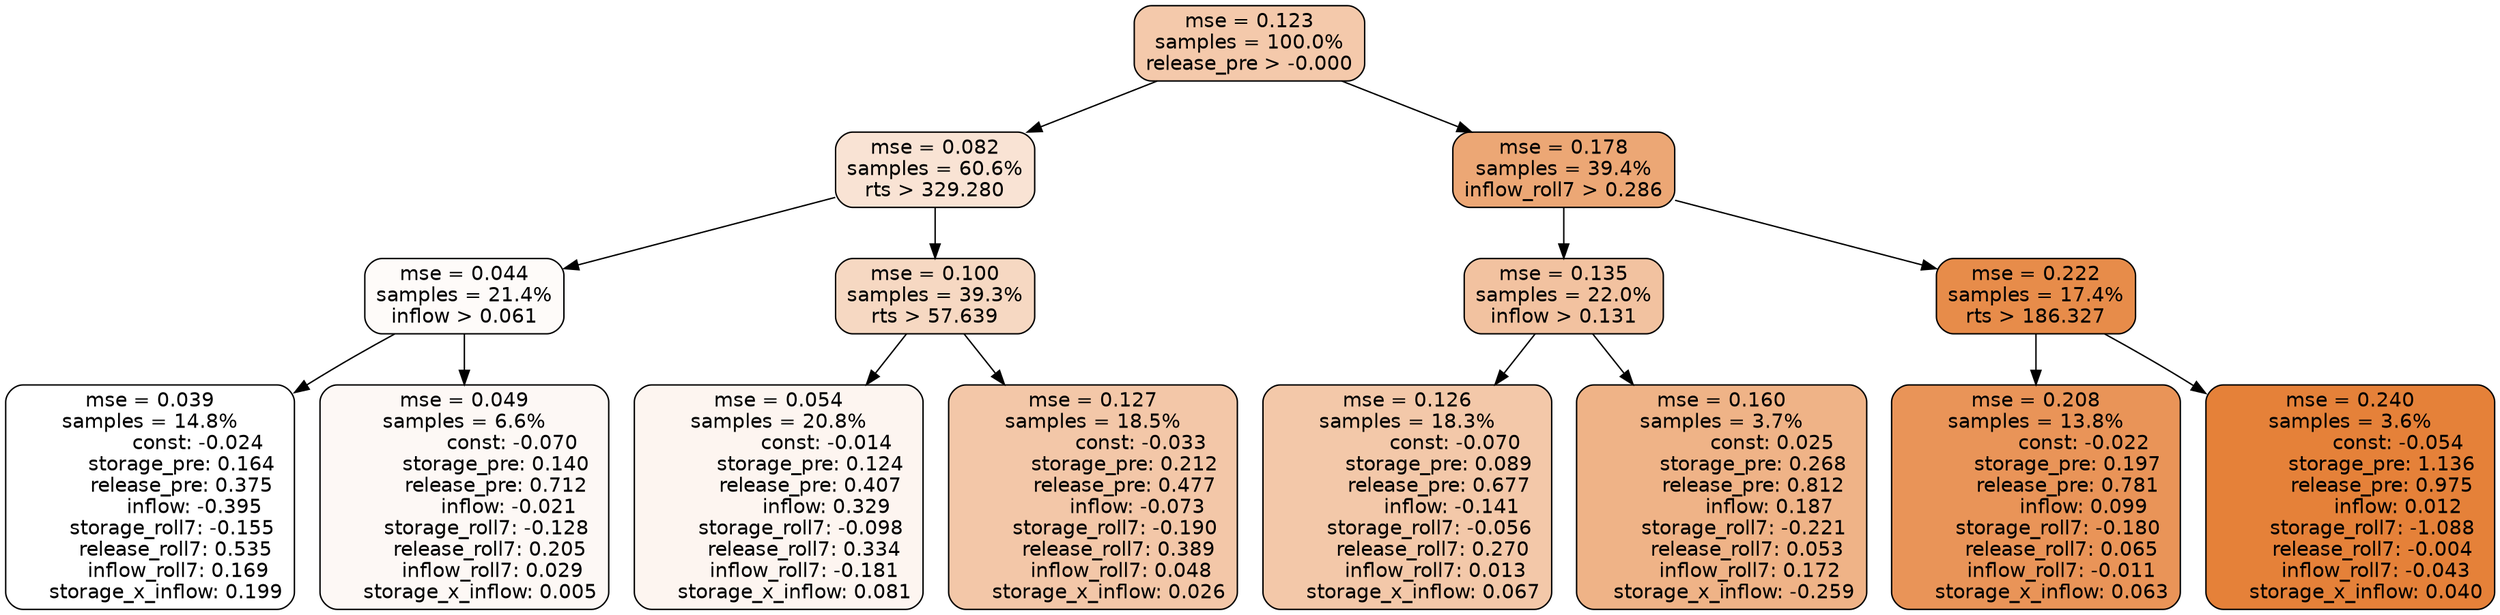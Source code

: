 digraph tree {
node [shape=rectangle, style="filled, rounded", color="black", fontname=helvetica] ;
edge [fontname=helvetica] ;
	"0" [label="mse = 0.123
samples = 100.0%
release_pre > -0.000", fillcolor="#f4c9ab"]
	"1" [label="mse = 0.082
samples = 60.6%
rts > 329.280", fillcolor="#f9e3d4"]
	"8" [label="mse = 0.178
samples = 39.4%
inflow_roll7 > 0.286", fillcolor="#eca775"]
	"5" [label="mse = 0.044
samples = 21.4%
inflow > 0.061", fillcolor="#fefbf9"]
	"2" [label="mse = 0.100
samples = 39.3%
rts > 57.639", fillcolor="#f6d8c2"]
	"9" [label="mse = 0.135
samples = 22.0%
inflow > 0.131", fillcolor="#f2c2a0"]
	"12" [label="mse = 0.222
samples = 17.4%
rts > 186.327", fillcolor="#e78c4a"]
	"6" [label="mse = 0.039
samples = 14.8%
               const: -0.024
          storage_pre: 0.164
          release_pre: 0.375
              inflow: -0.395
       storage_roll7: -0.155
        release_roll7: 0.535
         inflow_roll7: 0.169
     storage_x_inflow: 0.199", fillcolor="#ffffff"]
	"7" [label="mse = 0.049
samples = 6.6%
               const: -0.070
          storage_pre: 0.140
          release_pre: 0.712
              inflow: -0.021
       storage_roll7: -0.128
        release_roll7: 0.205
         inflow_roll7: 0.029
     storage_x_inflow: 0.005", fillcolor="#fdf8f5"]
	"3" [label="mse = 0.054
samples = 20.8%
               const: -0.014
          storage_pre: 0.124
          release_pre: 0.407
               inflow: 0.329
       storage_roll7: -0.098
        release_roll7: 0.334
        inflow_roll7: -0.181
     storage_x_inflow: 0.081", fillcolor="#fdf5f0"]
	"4" [label="mse = 0.127
samples = 18.5%
               const: -0.033
          storage_pre: 0.212
          release_pre: 0.477
              inflow: -0.073
       storage_roll7: -0.190
        release_roll7: 0.389
         inflow_roll7: 0.048
     storage_x_inflow: 0.026", fillcolor="#f3c7a8"]
	"10" [label="mse = 0.126
samples = 18.3%
               const: -0.070
          storage_pre: 0.089
          release_pre: 0.677
              inflow: -0.141
       storage_roll7: -0.056
        release_roll7: 0.270
         inflow_roll7: 0.013
     storage_x_inflow: 0.067", fillcolor="#f3c8a9"]
	"11" [label="mse = 0.160
samples = 3.7%
                const: 0.025
          storage_pre: 0.268
          release_pre: 0.812
               inflow: 0.187
       storage_roll7: -0.221
        release_roll7: 0.053
         inflow_roll7: 0.172
    storage_x_inflow: -0.259", fillcolor="#efb387"]
	"13" [label="mse = 0.208
samples = 13.8%
               const: -0.022
          storage_pre: 0.197
          release_pre: 0.781
               inflow: 0.099
       storage_roll7: -0.180
        release_roll7: 0.065
        inflow_roll7: -0.011
     storage_x_inflow: 0.063", fillcolor="#e99458"]
	"14" [label="mse = 0.240
samples = 3.6%
               const: -0.054
          storage_pre: 1.136
          release_pre: 0.975
               inflow: 0.012
       storage_roll7: -1.088
       release_roll7: -0.004
        inflow_roll7: -0.043
     storage_x_inflow: 0.040", fillcolor="#e58139"]

	"0" -> "1"
	"0" -> "8"
	"1" -> "2"
	"1" -> "5"
	"8" -> "9"
	"8" -> "12"
	"5" -> "6"
	"5" -> "7"
	"2" -> "3"
	"2" -> "4"
	"9" -> "10"
	"9" -> "11"
	"12" -> "13"
	"12" -> "14"
}